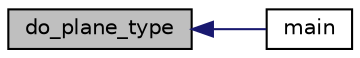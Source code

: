 digraph "do_plane_type"
{
  edge [fontname="Helvetica",fontsize="10",labelfontname="Helvetica",labelfontsize="10"];
  node [fontname="Helvetica",fontsize="10",shape=record];
  rankdir="LR";
  Node4532 [label="do_plane_type",height=0.2,width=0.4,color="black", fillcolor="grey75", style="filled", fontcolor="black"];
  Node4532 -> Node4533 [dir="back",color="midnightblue",fontsize="10",style="solid",fontname="Helvetica"];
  Node4533 [label="main",height=0.2,width=0.4,color="black", fillcolor="white", style="filled",URL="$d0/d2f/process_8_c.html#a3c04138a5bfe5d72780bb7e82a18e627"];
}
